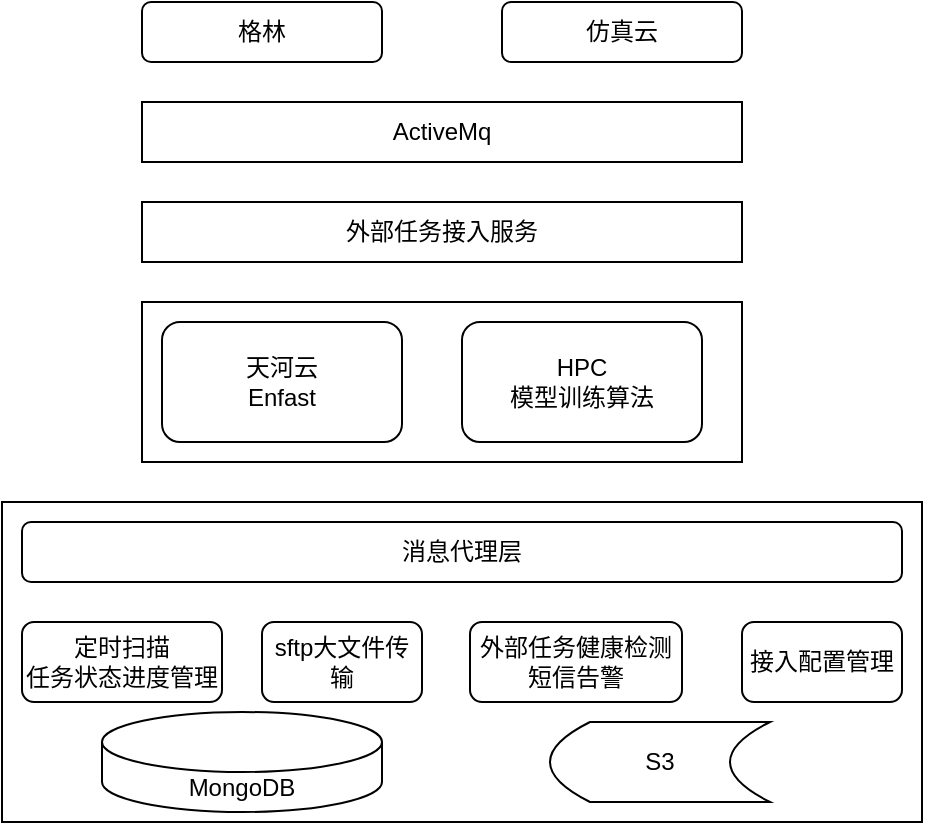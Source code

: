 <mxfile version="15.9.4" type="github">
  <diagram id="L_N83HYyD-l_K0WNBVSV" name="第 1 页">
    <mxGraphModel dx="782" dy="436" grid="1" gridSize="10" guides="1" tooltips="1" connect="1" arrows="1" fold="1" page="1" pageScale="1" pageWidth="827" pageHeight="1169" math="0" shadow="0">
      <root>
        <mxCell id="0" />
        <mxCell id="1" parent="0" />
        <mxCell id="ITESXwaG5BfeB1T2_7b--1" value="格林" style="rounded=1;whiteSpace=wrap;html=1;" vertex="1" parent="1">
          <mxGeometry x="280" y="50" width="120" height="30" as="geometry" />
        </mxCell>
        <mxCell id="ITESXwaG5BfeB1T2_7b--2" value="仿真云" style="rounded=1;whiteSpace=wrap;html=1;" vertex="1" parent="1">
          <mxGeometry x="460" y="50" width="120" height="30" as="geometry" />
        </mxCell>
        <mxCell id="ITESXwaG5BfeB1T2_7b--3" value="ActiveMq" style="rounded=0;whiteSpace=wrap;html=1;" vertex="1" parent="1">
          <mxGeometry x="280" y="100" width="300" height="30" as="geometry" />
        </mxCell>
        <mxCell id="ITESXwaG5BfeB1T2_7b--4" value="" style="rounded=0;whiteSpace=wrap;html=1;" vertex="1" parent="1">
          <mxGeometry x="280" y="200" width="300" height="80" as="geometry" />
        </mxCell>
        <mxCell id="ITESXwaG5BfeB1T2_7b--5" value="天河云&lt;br&gt;Enfast" style="rounded=1;whiteSpace=wrap;html=1;" vertex="1" parent="1">
          <mxGeometry x="290" y="210" width="120" height="60" as="geometry" />
        </mxCell>
        <mxCell id="ITESXwaG5BfeB1T2_7b--7" value="外部任务接入服务" style="rounded=0;whiteSpace=wrap;html=1;" vertex="1" parent="1">
          <mxGeometry x="280" y="150" width="300" height="30" as="geometry" />
        </mxCell>
        <mxCell id="ITESXwaG5BfeB1T2_7b--9" value="HPC&lt;br&gt;模型训练算法" style="rounded=1;whiteSpace=wrap;html=1;" vertex="1" parent="1">
          <mxGeometry x="440" y="210" width="120" height="60" as="geometry" />
        </mxCell>
        <mxCell id="ITESXwaG5BfeB1T2_7b--11" value="" style="rounded=0;whiteSpace=wrap;html=1;" vertex="1" parent="1">
          <mxGeometry x="210" y="300" width="460" height="160" as="geometry" />
        </mxCell>
        <mxCell id="ITESXwaG5BfeB1T2_7b--12" value="消息代理层" style="rounded=1;whiteSpace=wrap;html=1;" vertex="1" parent="1">
          <mxGeometry x="220" y="310" width="440" height="30" as="geometry" />
        </mxCell>
        <mxCell id="ITESXwaG5BfeB1T2_7b--13" value="定时扫描&lt;br&gt;任务状态进度管理" style="rounded=1;whiteSpace=wrap;html=1;" vertex="1" parent="1">
          <mxGeometry x="220" y="360" width="100" height="40" as="geometry" />
        </mxCell>
        <mxCell id="ITESXwaG5BfeB1T2_7b--14" value="sftp大文件传输" style="rounded=1;whiteSpace=wrap;html=1;" vertex="1" parent="1">
          <mxGeometry x="340" y="360" width="80" height="40" as="geometry" />
        </mxCell>
        <mxCell id="ITESXwaG5BfeB1T2_7b--15" value="外部任务健康检测&lt;br&gt;短信告警" style="rounded=1;whiteSpace=wrap;html=1;" vertex="1" parent="1">
          <mxGeometry x="444" y="360" width="106" height="40" as="geometry" />
        </mxCell>
        <mxCell id="ITESXwaG5BfeB1T2_7b--16" value="接入配置管理" style="rounded=1;whiteSpace=wrap;html=1;" vertex="1" parent="1">
          <mxGeometry x="580" y="360" width="80" height="40" as="geometry" />
        </mxCell>
        <mxCell id="ITESXwaG5BfeB1T2_7b--20" value="S3" style="shape=dataStorage;whiteSpace=wrap;html=1;fixedSize=1;" vertex="1" parent="1">
          <mxGeometry x="484" y="410" width="110" height="40" as="geometry" />
        </mxCell>
        <mxCell id="ITESXwaG5BfeB1T2_7b--21" value="MongoDB" style="shape=cylinder3;whiteSpace=wrap;html=1;boundedLbl=1;backgroundOutline=1;size=15;" vertex="1" parent="1">
          <mxGeometry x="260" y="405" width="140" height="50" as="geometry" />
        </mxCell>
      </root>
    </mxGraphModel>
  </diagram>
</mxfile>
